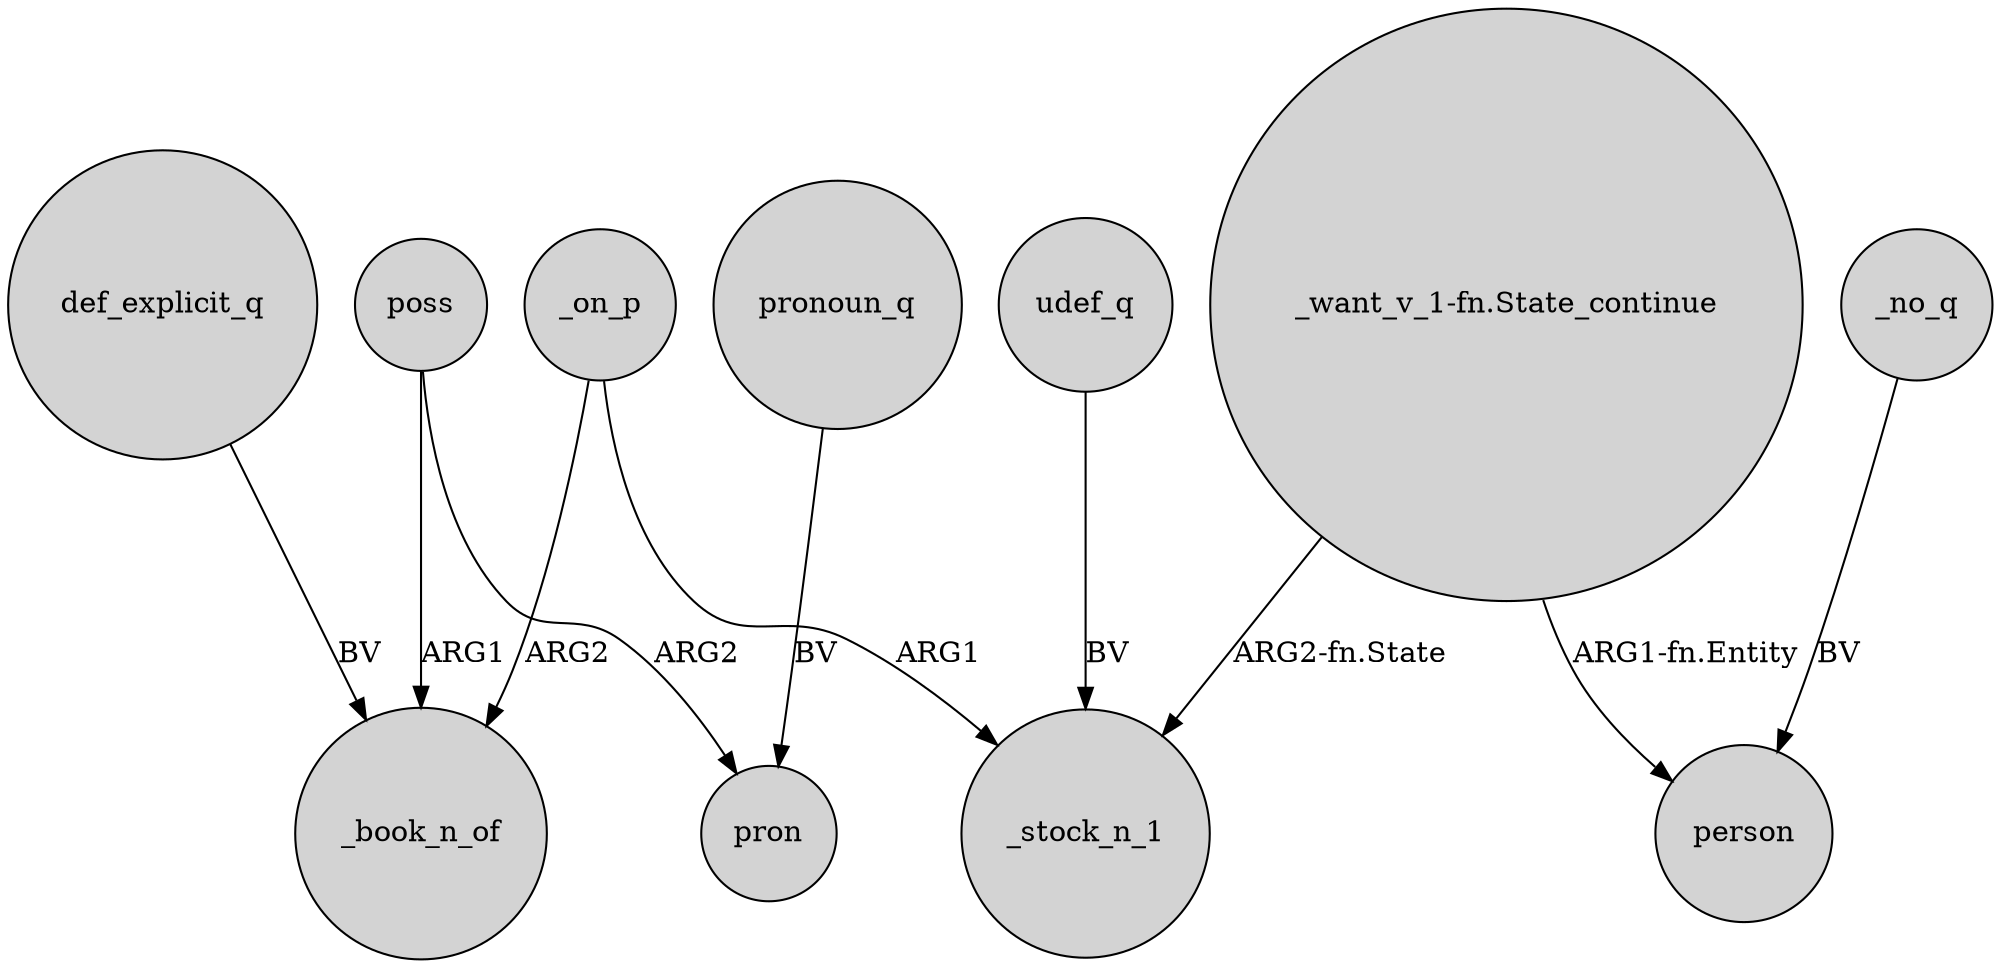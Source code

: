 digraph {
	node [shape=circle style=filled]
	def_explicit_q -> _book_n_of [label=BV]
	_no_q -> person [label=BV]
	"_want_v_1-fn.State_continue" -> person [label="ARG1-fn.Entity"]
	_on_p -> _book_n_of [label=ARG2]
	poss -> pron [label=ARG2]
	_on_p -> _stock_n_1 [label=ARG1]
	"_want_v_1-fn.State_continue" -> _stock_n_1 [label="ARG2-fn.State"]
	poss -> _book_n_of [label=ARG1]
	pronoun_q -> pron [label=BV]
	udef_q -> _stock_n_1 [label=BV]
}
